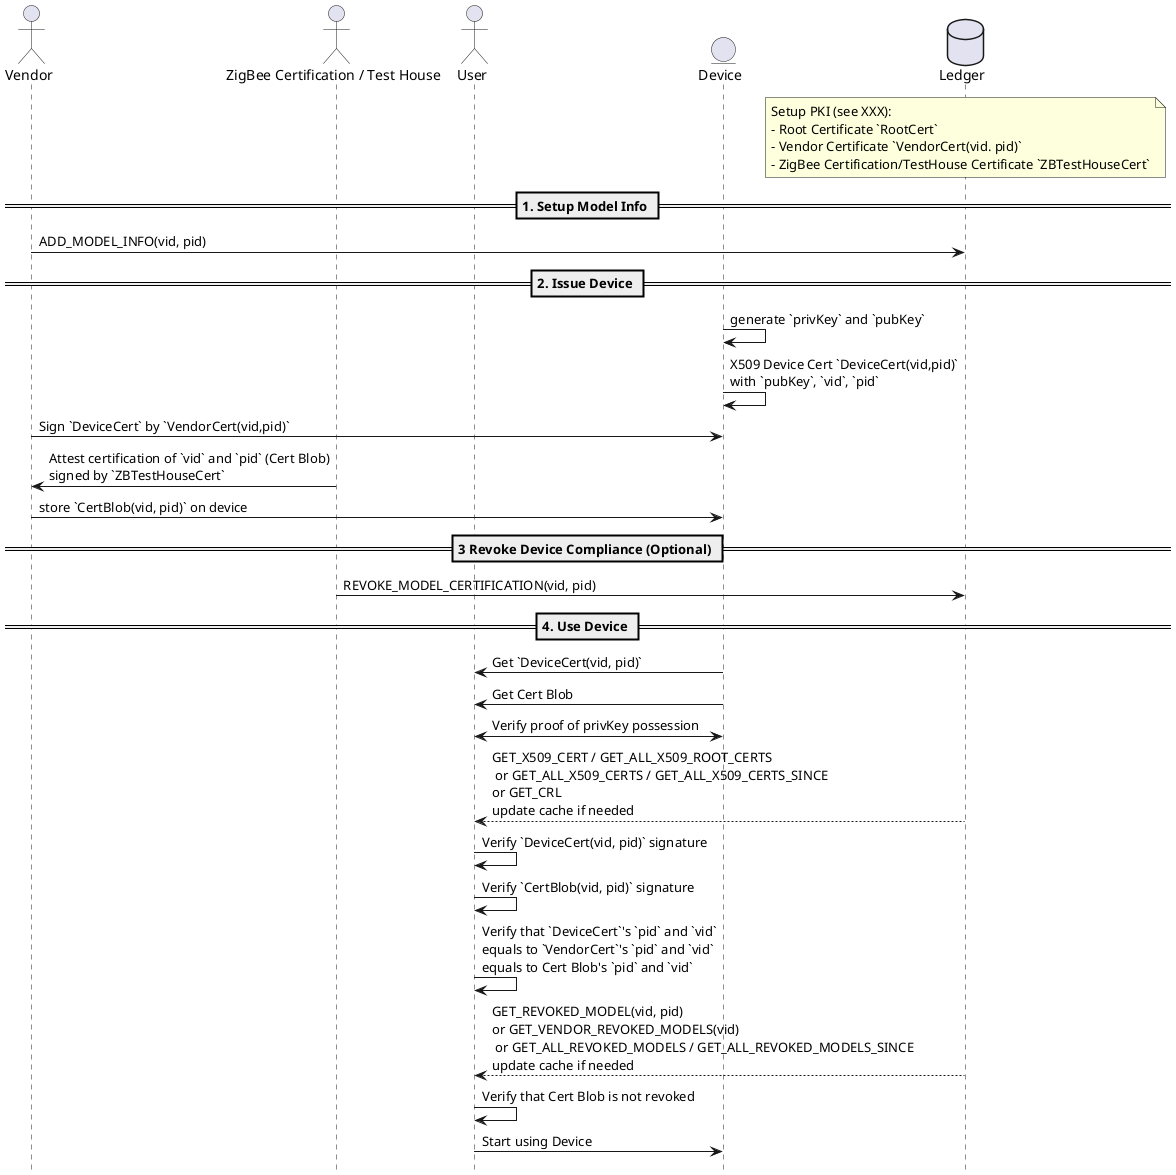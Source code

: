 @startuml
!pragma teoz true
hide footbox

actor Vendor as V
actor "ZigBee Certification / Test House" as ZB
actor User as U
entity Device as D
database Ledger as L

note over L
Setup PKI (see XXX):
- Root Certificate `RootCert`
- Vendor Certificate `VendorCert(vid. pid)`
- ZigBee Certification/TestHouse Certificate `ZBTestHouseCert`
end note

== 1. Setup Model Info ==
V -> L: ADD_MODEL_INFO(vid, pid)

== 2. Issue Device ==
D -> D: generate `privKey` and `pubKey`
D -> D: X509 Device Cert `DeviceCert(vid,pid)`\nwith `pubKey`, `vid`, `pid`
V -> D: Sign `DeviceCert` by `VendorCert(vid,pid)`
ZB -> V: Attest certification of `vid` and `pid` (Cert Blob)\nsigned by `ZBTestHouseCert`
V -> D: store `CertBlob(vid, pid)` on device

== 3 Revoke Device Compliance (Optional) ==
ZB -> L: REVOKE_MODEL_CERTIFICATION(vid, pid)

== 4. Use Device ==
U <- D: Get `DeviceCert(vid, pid)`
U <- D: Get Cert Blob
U <-> D: Verify proof of privKey possession
U <-- L: GET_X509_CERT / GET_ALL_X509_ROOT_CERTS\n or GET_ALL_X509_CERTS / GET_ALL_X509_CERTS_SINCE\nor GET_CRL\nupdate cache if needed
U -> U: Verify `DeviceCert(vid, pid)` signature
U -> U: Verify `CertBlob(vid, pid)` signature
U -> U: Verify that `DeviceCert`'s `pid` and `vid`\nequals to `VendorCert`'s `pid` and `vid`\nequals to Cert Blob's `pid` and `vid`
U <-- L: GET_REVOKED_MODEL(vid, pid)\nor GET_VENDOR_REVOKED_MODELS(vid)\n or GET_ALL_REVOKED_MODELS / GET_ALL_REVOKED_MODELS_SINCE\nupdate cache if needed
U -> U: Verify that Cert Blob is not revoked
U -> D: Start using Device



@enduml